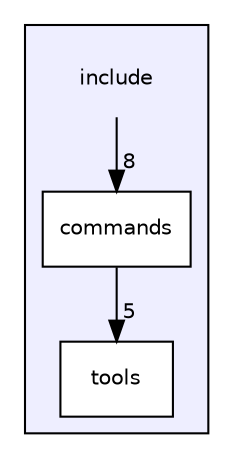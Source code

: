 digraph "include" {
  compound=true
  node [ fontsize="10", fontname="Helvetica"];
  edge [ labelfontsize="10", labelfontname="Helvetica"];
  subgraph clusterdir_d44c64559bbebec7f509842c48db8b23 {
    graph [ bgcolor="#eeeeff", pencolor="black", label="" URL="dir_d44c64559bbebec7f509842c48db8b23.html"];
    dir_d44c64559bbebec7f509842c48db8b23 [shape=plaintext label="include"];
    dir_4d4c17f10dfc67a4e6c52aa126dbc0d5 [shape=box label="commands" color="black" fillcolor="white" style="filled" URL="dir_4d4c17f10dfc67a4e6c52aa126dbc0d5.html"];
    dir_db22b1395f615d1428e10e22469fe87b [shape=box label="tools" color="black" fillcolor="white" style="filled" URL="dir_db22b1395f615d1428e10e22469fe87b.html"];
  }
  dir_4d4c17f10dfc67a4e6c52aa126dbc0d5->dir_db22b1395f615d1428e10e22469fe87b [headlabel="5", labeldistance=1.5 headhref="dir_000001_000002.html"];
  dir_d44c64559bbebec7f509842c48db8b23->dir_4d4c17f10dfc67a4e6c52aa126dbc0d5 [headlabel="8", labeldistance=1.5 headhref="dir_000000_000001.html"];
}
